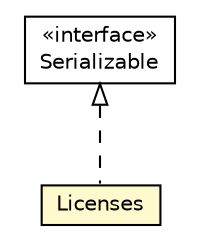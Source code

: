 #!/usr/local/bin/dot
#
# Class diagram 
# Generated by UMLGraph version R5_6-24-gf6e263 (http://www.umlgraph.org/)
#

digraph G {
	edge [fontname="Helvetica",fontsize=10,labelfontname="Helvetica",labelfontsize=10];
	node [fontname="Helvetica",fontsize=10,shape=plaintext];
	nodesep=0.25;
	ranksep=0.5;
	// org.universAAL.tools.ucc.model.usrv.AalUsrv.Srv.Licenses
	c29612 [label=<<table title="org.universAAL.tools.ucc.model.usrv.AalUsrv.Srv.Licenses" border="0" cellborder="1" cellspacing="0" cellpadding="2" port="p" bgcolor="lemonChiffon" href="./AalUsrv.Srv.Licenses.html">
		<tr><td><table border="0" cellspacing="0" cellpadding="1">
<tr><td align="center" balign="center"> Licenses </td></tr>
		</table></td></tr>
		</table>>, URL="./AalUsrv.Srv.Licenses.html", fontname="Helvetica", fontcolor="black", fontsize=10.0];
	//org.universAAL.tools.ucc.model.usrv.AalUsrv.Srv.Licenses implements java.io.Serializable
	c29819:p -> c29612:p [dir=back,arrowtail=empty,style=dashed];
	// java.io.Serializable
	c29819 [label=<<table title="java.io.Serializable" border="0" cellborder="1" cellspacing="0" cellpadding="2" port="p" href="http://java.sun.com/j2se/1.4.2/docs/api/java/io/Serializable.html">
		<tr><td><table border="0" cellspacing="0" cellpadding="1">
<tr><td align="center" balign="center"> &#171;interface&#187; </td></tr>
<tr><td align="center" balign="center"> Serializable </td></tr>
		</table></td></tr>
		</table>>, URL="http://java.sun.com/j2se/1.4.2/docs/api/java/io/Serializable.html", fontname="Helvetica", fontcolor="black", fontsize=10.0];
}

